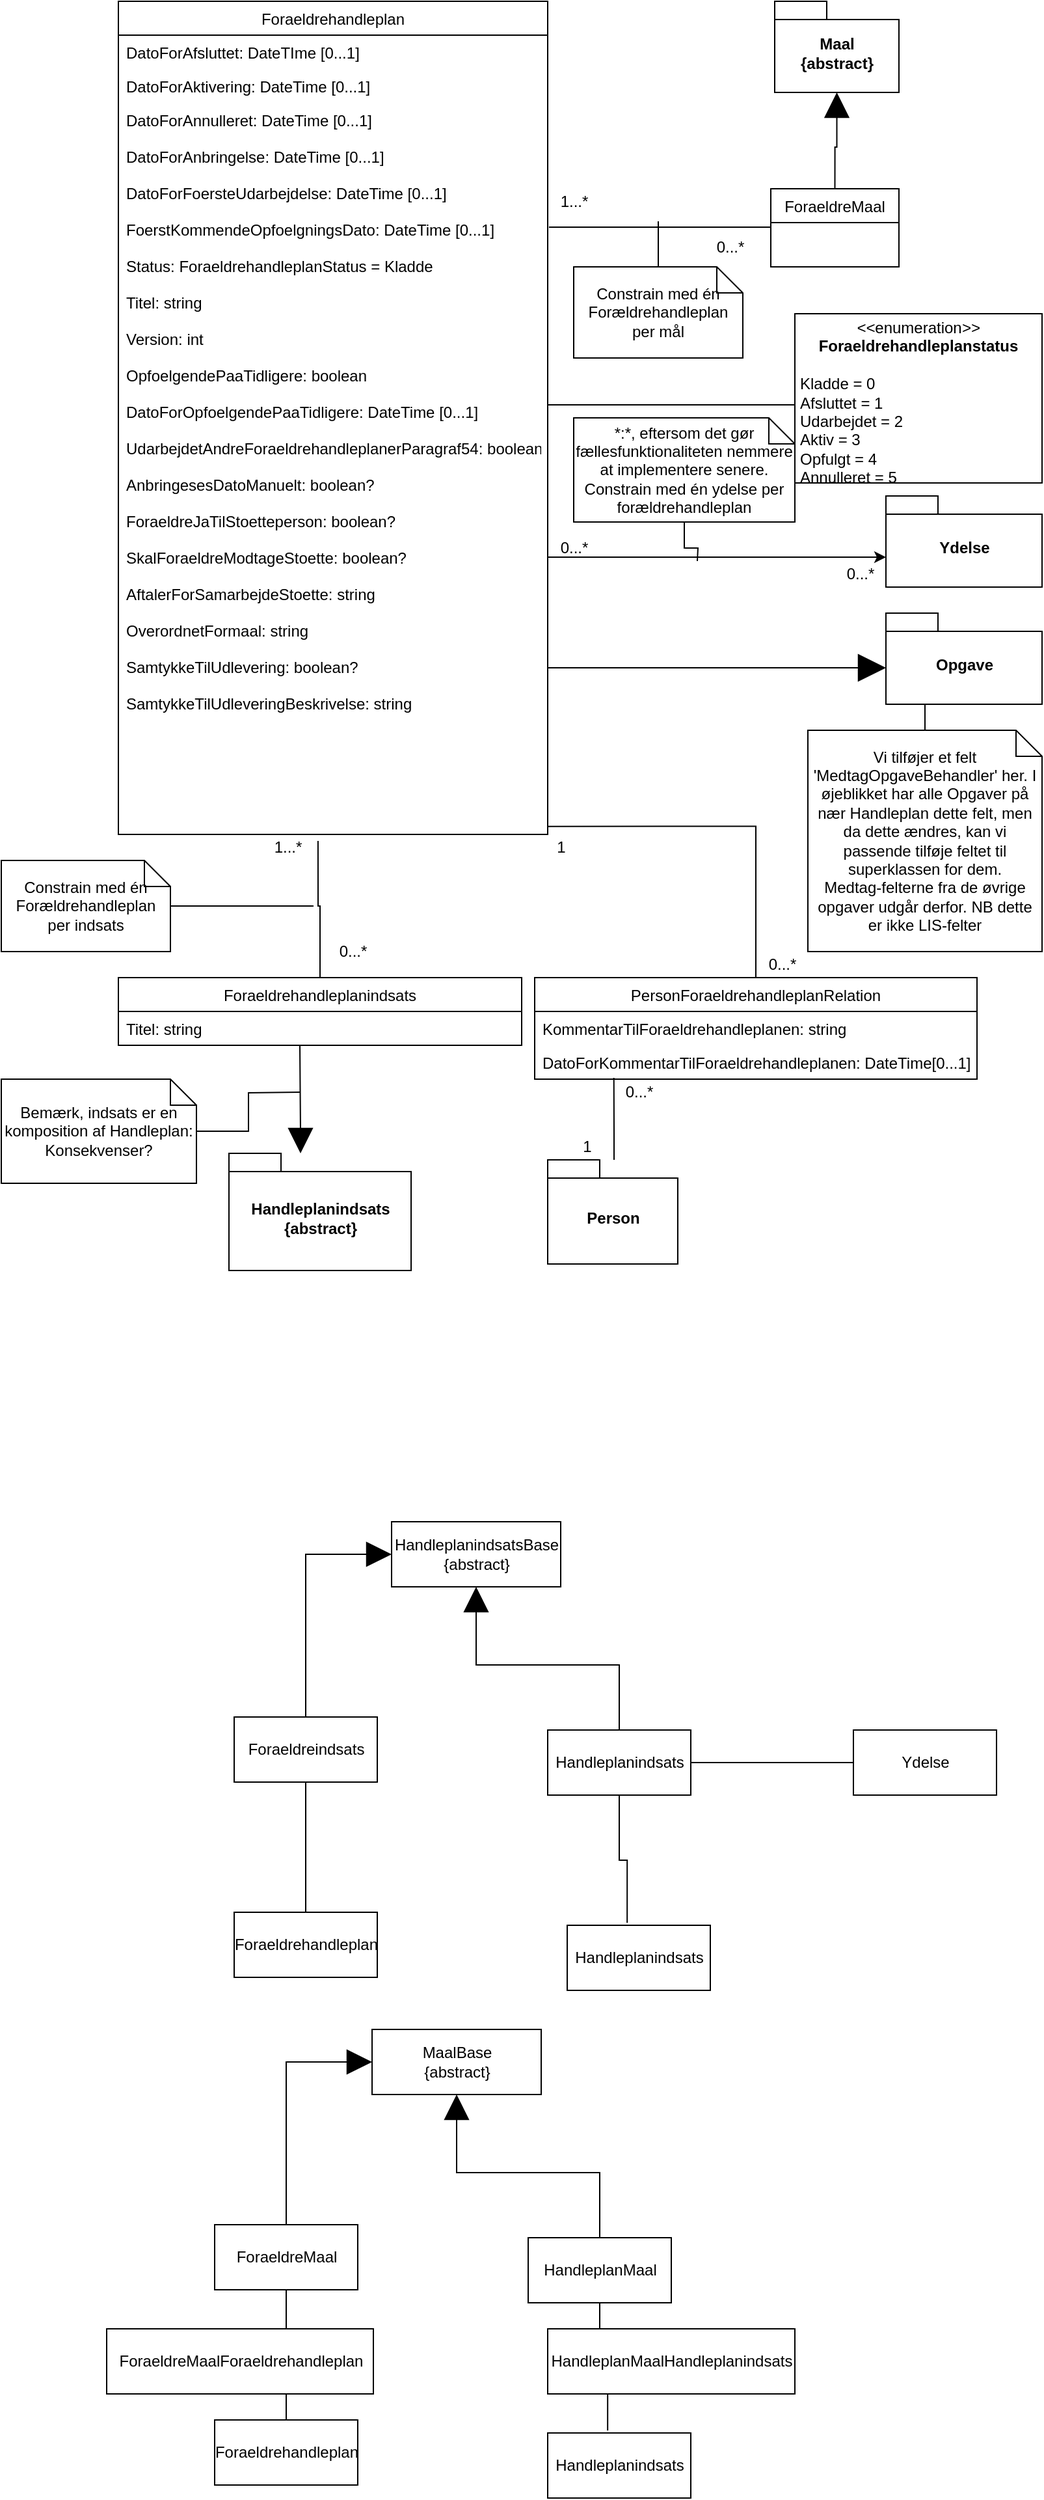 <mxfile version="13.10.6" type="github">
  <diagram id="C5RBs43oDa-KdzZeNtuy" name="Page-1">
    <mxGraphModel dx="1422" dy="753" grid="1" gridSize="10" guides="1" tooltips="1" connect="1" arrows="1" fold="1" page="1" pageScale="1" pageWidth="827" pageHeight="1169" math="0" shadow="0">
      <root>
        <mxCell id="WIyWlLk6GJQsqaUBKTNV-0" />
        <mxCell id="WIyWlLk6GJQsqaUBKTNV-1" parent="WIyWlLk6GJQsqaUBKTNV-0" />
        <mxCell id="zkfFHV4jXpPFQw0GAbJ--0" value="Foraeldrehandleplan" style="swimlane;fontStyle=0;align=center;verticalAlign=top;childLayout=stackLayout;horizontal=1;startSize=26;horizontalStack=0;resizeParent=1;resizeLast=0;collapsible=1;marginBottom=0;rounded=0;shadow=0;strokeWidth=1;" parent="WIyWlLk6GJQsqaUBKTNV-1" vertex="1">
          <mxGeometry x="110" y="72" width="330" height="640" as="geometry">
            <mxRectangle x="230" y="140" width="160" height="26" as="alternateBounds" />
          </mxGeometry>
        </mxCell>
        <mxCell id="zkfFHV4jXpPFQw0GAbJ--1" value="DatoForAfsluttet: DateTIme [0...1]" style="text;align=left;verticalAlign=top;spacingLeft=4;spacingRight=4;overflow=hidden;rotatable=0;points=[[0,0.5],[1,0.5]];portConstraint=eastwest;" parent="zkfFHV4jXpPFQw0GAbJ--0" vertex="1">
          <mxGeometry y="26" width="330" height="26" as="geometry" />
        </mxCell>
        <mxCell id="zkfFHV4jXpPFQw0GAbJ--2" value="DatoForAktivering: DateTime [0...1]" style="text;align=left;verticalAlign=top;spacingLeft=4;spacingRight=4;overflow=hidden;rotatable=0;points=[[0,0.5],[1,0.5]];portConstraint=eastwest;rounded=0;shadow=0;html=0;" parent="zkfFHV4jXpPFQw0GAbJ--0" vertex="1">
          <mxGeometry y="52" width="330" height="26" as="geometry" />
        </mxCell>
        <mxCell id="zkfFHV4jXpPFQw0GAbJ--3" value="DatoForAnnulleret: DateTime [0...1]&#xa;&#xa;DatoForAnbringelse: DateTime [0...1]&#xa;&#xa;DatoForFoersteUdarbejdelse: DateTime [0...1]&#xa;&#xa;FoerstKommendeOpfoelgningsDato: DateTime [0...1]&#xa;&#xa;Status: ForaeldrehandleplanStatus = Kladde&#xa;&#xa;Titel: string&#xa;&#xa;Version: int&#xa;&#xa;OpfoelgendePaaTidligere: boolean&#xa;&#xa;DatoForOpfoelgendePaaTidligere: DateTime [0...1]&#xa;&#xa;UdarbejdetAndreForaeldrehandleplanerParagraf54: boolean&#xa;&#xa;AnbringesesDatoManuelt: boolean?&#xa;&#xa;ForaeldreJaTilStoetteperson: boolean?&#xa;&#xa;SkalForaeldreModtageStoette: boolean?&#xa;&#xa;AftalerForSamarbejdeStoette: string&#xa;&#xa;OverordnetFormaal: string&#xa;&#xa;SamtykkeTilUdlevering: boolean?&#xa;&#xa;SamtykkeTilUdleveringBeskrivelse: string&#xa;&#xa;" style="text;align=left;verticalAlign=top;spacingLeft=4;spacingRight=4;overflow=hidden;rotatable=0;points=[[0,0.5],[1,0.5]];portConstraint=eastwest;rounded=0;shadow=0;html=0;" parent="zkfFHV4jXpPFQw0GAbJ--0" vertex="1">
          <mxGeometry y="78" width="330" height="562" as="geometry" />
        </mxCell>
        <mxCell id="28fEjChyB_LKOJg9PjXu-5" value="0...*" style="text;html=1;align=center;verticalAlign=middle;resizable=0;points=[];autosize=1;" parent="WIyWlLk6GJQsqaUBKTNV-1" vertex="1">
          <mxGeometry x="560" y="251" width="40" height="20" as="geometry" />
        </mxCell>
        <mxCell id="28fEjChyB_LKOJg9PjXu-8" style="edgeStyle=orthogonalEdgeStyle;rounded=0;orthogonalLoop=1;jettySize=auto;html=1;entryX=1;entryY=0.75;entryDx=0;entryDy=0;endArrow=none;endFill=0;" parent="WIyWlLk6GJQsqaUBKTNV-1" source="28fEjChyB_LKOJg9PjXu-7" target="zkfFHV4jXpPFQw0GAbJ--0" edge="1">
          <mxGeometry relative="1" as="geometry">
            <Array as="points">
              <mxPoint x="440" y="382" />
            </Array>
          </mxGeometry>
        </mxCell>
        <mxCell id="28fEjChyB_LKOJg9PjXu-7" value="&lt;p style=&quot;margin: 0px ; margin-top: 4px ; text-align: center&quot;&gt;&lt;i&gt;&amp;lt;&amp;lt;&lt;/i&gt;enumeration&lt;i&gt;&amp;gt;&amp;gt;&lt;/i&gt;&lt;br&gt;&lt;/p&gt;&lt;b&gt;&lt;div style=&quot;text-align: center&quot;&gt;&lt;b&gt;Foraeldrehandleplanstatus&lt;/b&gt;&lt;/div&gt;&lt;/b&gt;&lt;p style=&quot;margin: 0px ; margin-left: 4px&quot;&gt;&lt;br&gt;&lt;/p&gt;&lt;p style=&quot;margin: 0px ; margin-left: 4px&quot;&gt;Kladde = 0&lt;br&gt;Afsluttet = 1&lt;/p&gt;&lt;p style=&quot;margin: 0px ; margin-left: 4px&quot;&gt;Udarbejdet = 2&lt;/p&gt;&lt;p style=&quot;margin: 0px ; margin-left: 4px&quot;&gt;Aktiv = 3&lt;/p&gt;&lt;p style=&quot;margin: 0px ; margin-left: 4px&quot;&gt;Opfulgt = 4&lt;/p&gt;&lt;p style=&quot;margin: 0px ; margin-left: 4px&quot;&gt;Annulleret = 5&lt;/p&gt;&lt;hr size=&quot;1&quot;&gt;&lt;p style=&quot;margin: 0px ; margin-left: 4px&quot;&gt;&lt;br&gt;&lt;/p&gt;" style="verticalAlign=top;align=left;overflow=fill;fontSize=12;fontFamily=Helvetica;html=1;" parent="WIyWlLk6GJQsqaUBKTNV-1" vertex="1">
          <mxGeometry x="630" y="312" width="190" height="130" as="geometry" />
        </mxCell>
        <mxCell id="RDVD3dFAGIyzIFyo6bfh-10" style="edgeStyle=orthogonalEdgeStyle;rounded=0;orthogonalLoop=1;jettySize=auto;html=1;entryX=0.465;entryY=1.009;entryDx=0;entryDy=0;entryPerimeter=0;startArrow=none;startFill=0;startSize=17;endArrow=none;endFill=0;targetPerimeterSpacing=0;" edge="1" parent="WIyWlLk6GJQsqaUBKTNV-1" source="28fEjChyB_LKOJg9PjXu-9" target="zkfFHV4jXpPFQw0GAbJ--3">
          <mxGeometry relative="1" as="geometry">
            <Array as="points">
              <mxPoint x="265" y="767" />
              <mxPoint x="263" y="767" />
            </Array>
          </mxGeometry>
        </mxCell>
        <mxCell id="28fEjChyB_LKOJg9PjXu-9" value="Foraeldrehandleplanindsats" style="swimlane;fontStyle=0;childLayout=stackLayout;horizontal=1;startSize=26;fillColor=none;horizontalStack=0;resizeParent=1;resizeParentMax=0;resizeLast=0;collapsible=1;marginBottom=0;" parent="WIyWlLk6GJQsqaUBKTNV-1" vertex="1">
          <mxGeometry x="110" y="822" width="310" height="52" as="geometry" />
        </mxCell>
        <mxCell id="28fEjChyB_LKOJg9PjXu-11" value="Titel: string" style="text;strokeColor=none;fillColor=none;align=left;verticalAlign=top;spacingLeft=4;spacingRight=4;overflow=hidden;rotatable=0;points=[[0,0.5],[1,0.5]];portConstraint=eastwest;" parent="28fEjChyB_LKOJg9PjXu-9" vertex="1">
          <mxGeometry y="26" width="310" height="26" as="geometry" />
        </mxCell>
        <mxCell id="28fEjChyB_LKOJg9PjXu-13" value="Ydelse" style="shape=folder;fontStyle=1;spacingTop=10;tabWidth=40;tabHeight=14;tabPosition=left;html=1;" parent="WIyWlLk6GJQsqaUBKTNV-1" vertex="1">
          <mxGeometry x="700" y="452" width="120" height="70" as="geometry" />
        </mxCell>
        <mxCell id="28fEjChyB_LKOJg9PjXu-15" style="edgeStyle=orthogonalEdgeStyle;rounded=0;orthogonalLoop=1;jettySize=auto;html=1;endArrow=classic;endFill=1;entryX=0;entryY=0;entryDx=0;entryDy=47;entryPerimeter=0;" parent="WIyWlLk6GJQsqaUBKTNV-1" target="28fEjChyB_LKOJg9PjXu-13" edge="1">
          <mxGeometry relative="1" as="geometry">
            <mxPoint x="440" y="499" as="sourcePoint" />
            <mxPoint x="619" y="502" as="targetPoint" />
            <Array as="points">
              <mxPoint x="470" y="499" />
              <mxPoint x="470" y="499" />
            </Array>
          </mxGeometry>
        </mxCell>
        <mxCell id="28fEjChyB_LKOJg9PjXu-16" value="0...*" style="text;html=1;align=center;verticalAlign=middle;resizable=0;points=[];autosize=1;" parent="WIyWlLk6GJQsqaUBKTNV-1" vertex="1">
          <mxGeometry x="440" y="482" width="40" height="20" as="geometry" />
        </mxCell>
        <mxCell id="28fEjChyB_LKOJg9PjXu-17" value="0...*" style="text;html=1;align=center;verticalAlign=middle;resizable=0;points=[];autosize=1;" parent="WIyWlLk6GJQsqaUBKTNV-1" vertex="1">
          <mxGeometry x="660" y="502" width="40" height="20" as="geometry" />
        </mxCell>
        <mxCell id="28fEjChyB_LKOJg9PjXu-23" value="0...*" style="text;html=1;align=center;verticalAlign=middle;resizable=0;points=[];autosize=1;" parent="WIyWlLk6GJQsqaUBKTNV-1" vertex="1">
          <mxGeometry x="270" y="792" width="40" height="20" as="geometry" />
        </mxCell>
        <mxCell id="9ykUOfUkJz-qrRqov1TA-15" style="edgeStyle=orthogonalEdgeStyle;rounded=0;orthogonalLoop=1;jettySize=auto;html=1;entryX=1;entryY=0.989;entryDx=0;entryDy=0;entryPerimeter=0;endArrow=none;endFill=0;strokeColor=#000000;" parent="WIyWlLk6GJQsqaUBKTNV-1" source="9ykUOfUkJz-qrRqov1TA-0" target="zkfFHV4jXpPFQw0GAbJ--3" edge="1">
          <mxGeometry relative="1" as="geometry" />
        </mxCell>
        <mxCell id="9ykUOfUkJz-qrRqov1TA-0" value="PersonForaeldrehandleplanRelation" style="swimlane;fontStyle=0;childLayout=stackLayout;horizontal=1;startSize=26;fillColor=none;horizontalStack=0;resizeParent=1;resizeParentMax=0;resizeLast=0;collapsible=1;marginBottom=0;" parent="WIyWlLk6GJQsqaUBKTNV-1" vertex="1">
          <mxGeometry x="430" y="822" width="340" height="78" as="geometry" />
        </mxCell>
        <mxCell id="9ykUOfUkJz-qrRqov1TA-1" value="KommentarTilForaeldrehandleplanen: string" style="text;strokeColor=none;fillColor=none;align=left;verticalAlign=top;spacingLeft=4;spacingRight=4;overflow=hidden;rotatable=0;points=[[0,0.5],[1,0.5]];portConstraint=eastwest;" parent="9ykUOfUkJz-qrRqov1TA-0" vertex="1">
          <mxGeometry y="26" width="340" height="26" as="geometry" />
        </mxCell>
        <mxCell id="9ykUOfUkJz-qrRqov1TA-2" value="DatoForKommentarTilForaeldrehandleplanen: DateTime[0...1]" style="text;strokeColor=none;fillColor=none;align=left;verticalAlign=top;spacingLeft=4;spacingRight=4;overflow=hidden;rotatable=0;points=[[0,0.5],[1,0.5]];portConstraint=eastwest;" parent="9ykUOfUkJz-qrRqov1TA-0" vertex="1">
          <mxGeometry y="52" width="340" height="26" as="geometry" />
        </mxCell>
        <mxCell id="9ykUOfUkJz-qrRqov1TA-12" style="edgeStyle=orthogonalEdgeStyle;rounded=0;orthogonalLoop=1;jettySize=auto;html=1;entryX=0.179;entryY=0.962;entryDx=0;entryDy=0;entryPerimeter=0;strokeColor=#000000;endArrow=none;endFill=0;" parent="WIyWlLk6GJQsqaUBKTNV-1" source="9ykUOfUkJz-qrRqov1TA-9" target="9ykUOfUkJz-qrRqov1TA-2" edge="1">
          <mxGeometry relative="1" as="geometry">
            <Array as="points">
              <mxPoint x="491" y="942" />
              <mxPoint x="491" y="942" />
            </Array>
          </mxGeometry>
        </mxCell>
        <mxCell id="9ykUOfUkJz-qrRqov1TA-9" value="Person" style="shape=folder;fontStyle=1;spacingTop=10;tabWidth=40;tabHeight=14;tabPosition=left;html=1;" parent="WIyWlLk6GJQsqaUBKTNV-1" vertex="1">
          <mxGeometry x="440" y="962" width="100" height="80" as="geometry" />
        </mxCell>
        <mxCell id="9ykUOfUkJz-qrRqov1TA-13" value="0...*" style="text;html=1;align=center;verticalAlign=middle;resizable=0;points=[];autosize=1;" parent="WIyWlLk6GJQsqaUBKTNV-1" vertex="1">
          <mxGeometry x="490" y="900" width="40" height="20" as="geometry" />
        </mxCell>
        <mxCell id="9ykUOfUkJz-qrRqov1TA-14" value="1" style="text;html=1;align=center;verticalAlign=middle;resizable=0;points=[];autosize=1;" parent="WIyWlLk6GJQsqaUBKTNV-1" vertex="1">
          <mxGeometry x="460" y="942" width="20" height="20" as="geometry" />
        </mxCell>
        <mxCell id="9ykUOfUkJz-qrRqov1TA-16" value="0...*" style="text;html=1;align=center;verticalAlign=middle;resizable=0;points=[];autosize=1;" parent="WIyWlLk6GJQsqaUBKTNV-1" vertex="1">
          <mxGeometry x="600" y="802" width="40" height="20" as="geometry" />
        </mxCell>
        <mxCell id="9ykUOfUkJz-qrRqov1TA-17" value="1" style="text;html=1;align=center;verticalAlign=middle;resizable=0;points=[];autosize=1;" parent="WIyWlLk6GJQsqaUBKTNV-1" vertex="1">
          <mxGeometry x="440" y="712" width="20" height="20" as="geometry" />
        </mxCell>
        <mxCell id="9ykUOfUkJz-qrRqov1TA-18" value="Opgave" style="shape=folder;fontStyle=1;spacingTop=10;tabWidth=40;tabHeight=14;tabPosition=left;html=1;" parent="WIyWlLk6GJQsqaUBKTNV-1" vertex="1">
          <mxGeometry x="700" y="542" width="120" height="70" as="geometry" />
        </mxCell>
        <mxCell id="9ykUOfUkJz-qrRqov1TA-20" style="edgeStyle=orthogonalEdgeStyle;rounded=0;orthogonalLoop=1;jettySize=auto;html=1;entryX=0;entryY=0;entryDx=0;entryDy=42;entryPerimeter=0;endArrow=block;endFill=1;strokeColor=#000000;endSize=19;" parent="WIyWlLk6GJQsqaUBKTNV-1" source="zkfFHV4jXpPFQw0GAbJ--3" target="9ykUOfUkJz-qrRqov1TA-18" edge="1">
          <mxGeometry relative="1" as="geometry">
            <Array as="points">
              <mxPoint x="490" y="584" />
              <mxPoint x="490" y="584" />
            </Array>
          </mxGeometry>
        </mxCell>
        <mxCell id="9ykUOfUkJz-qrRqov1TA-22" style="edgeStyle=orthogonalEdgeStyle;rounded=0;orthogonalLoop=1;jettySize=auto;html=1;entryX=0.5;entryY=1;entryDx=0;entryDy=0;entryPerimeter=0;startSize=20;endArrow=none;endFill=0;endSize=9;strokeColor=#000000;" parent="WIyWlLk6GJQsqaUBKTNV-1" source="9ykUOfUkJz-qrRqov1TA-21" target="9ykUOfUkJz-qrRqov1TA-18" edge="1">
          <mxGeometry relative="1" as="geometry" />
        </mxCell>
        <mxCell id="9ykUOfUkJz-qrRqov1TA-21" value="Vi tilføjer et felt &#39;MedtagOpgaveBehandler&#39; her. I øjeblikket har alle Opgaver på nær Handleplan dette felt, men da dette ændres, kan vi passende tilføje feltet til superklassen for dem.&lt;br&gt;Medtag-felterne fra de øvrige opgaver udgår derfor. NB dette er ikke LIS-felter" style="shape=note;size=20;whiteSpace=wrap;html=1;" parent="WIyWlLk6GJQsqaUBKTNV-1" vertex="1">
          <mxGeometry x="640" y="632" width="180" height="170" as="geometry" />
        </mxCell>
        <mxCell id="RDVD3dFAGIyzIFyo6bfh-19" style="edgeStyle=orthogonalEdgeStyle;rounded=0;orthogonalLoop=1;jettySize=auto;html=1;entryX=0.5;entryY=0;entryDx=0;entryDy=0;startArrow=block;startFill=1;startSize=17;endArrow=none;endFill=0;targetPerimeterSpacing=0;" edge="1" parent="WIyWlLk6GJQsqaUBKTNV-1" source="u2CqwiWk5ftXd2ka0euZ-0" target="RDVD3dFAGIyzIFyo6bfh-0">
          <mxGeometry relative="1" as="geometry" />
        </mxCell>
        <mxCell id="u2CqwiWk5ftXd2ka0euZ-0" value="Maal&lt;br&gt;{abstract}" style="shape=folder;fontStyle=1;spacingTop=10;tabWidth=40;tabHeight=14;tabPosition=left;html=1;" parent="WIyWlLk6GJQsqaUBKTNV-1" vertex="1">
          <mxGeometry x="614.5" y="72" width="95.5" height="70" as="geometry" />
        </mxCell>
        <mxCell id="RDVD3dFAGIyzIFyo6bfh-12" style="edgeStyle=orthogonalEdgeStyle;rounded=0;orthogonalLoop=1;jettySize=auto;html=1;entryX=1.003;entryY=0.065;entryDx=0;entryDy=0;entryPerimeter=0;startArrow=none;startFill=0;startSize=17;endArrow=none;endFill=0;targetPerimeterSpacing=0;" edge="1" parent="WIyWlLk6GJQsqaUBKTNV-1" source="RDVD3dFAGIyzIFyo6bfh-0">
          <mxGeometry relative="1" as="geometry">
            <mxPoint x="440.99" y="245.53" as="targetPoint" />
          </mxGeometry>
        </mxCell>
        <mxCell id="RDVD3dFAGIyzIFyo6bfh-0" value="ForaeldreMaal" style="swimlane;fontStyle=0;childLayout=stackLayout;horizontal=1;startSize=26;fillColor=none;horizontalStack=0;resizeParent=1;resizeParentMax=0;resizeLast=0;collapsible=1;marginBottom=0;" vertex="1" parent="WIyWlLk6GJQsqaUBKTNV-1">
          <mxGeometry x="611.5" y="216" width="98.5" height="60" as="geometry" />
        </mxCell>
        <mxCell id="RDVD3dFAGIyzIFyo6bfh-7" style="edgeStyle=orthogonalEdgeStyle;rounded=0;orthogonalLoop=1;jettySize=auto;html=1;startArrow=none;startFill=0;startSize=17;endArrow=none;endFill=0;targetPerimeterSpacing=0;" edge="1" parent="WIyWlLk6GJQsqaUBKTNV-1" source="RDVD3dFAGIyzIFyo6bfh-5">
          <mxGeometry relative="1" as="geometry">
            <mxPoint x="555" y="502" as="targetPoint" />
          </mxGeometry>
        </mxCell>
        <mxCell id="RDVD3dFAGIyzIFyo6bfh-5" value="*:*, eftersom det gør fællesfunktionaliteten nemmere at implementere senere. Constrain med én ydelse per forældrehandleplan" style="shape=note;size=20;whiteSpace=wrap;html=1;" vertex="1" parent="WIyWlLk6GJQsqaUBKTNV-1">
          <mxGeometry x="460" y="392" width="170" height="80" as="geometry" />
        </mxCell>
        <mxCell id="RDVD3dFAGIyzIFyo6bfh-9" style="edgeStyle=orthogonalEdgeStyle;rounded=0;orthogonalLoop=1;jettySize=auto;html=1;entryX=0.45;entryY=0.98;entryDx=0;entryDy=0;entryPerimeter=0;startArrow=block;startFill=1;startSize=17;endArrow=none;endFill=0;targetPerimeterSpacing=0;" edge="1" parent="WIyWlLk6GJQsqaUBKTNV-1" source="RDVD3dFAGIyzIFyo6bfh-8" target="28fEjChyB_LKOJg9PjXu-11">
          <mxGeometry relative="1" as="geometry">
            <Array as="points">
              <mxPoint x="250" y="942" />
              <mxPoint x="250" y="942" />
            </Array>
          </mxGeometry>
        </mxCell>
        <mxCell id="RDVD3dFAGIyzIFyo6bfh-8" value="Handleplanindsats&lt;br&gt;{abstract}" style="shape=folder;fontStyle=1;spacingTop=10;tabWidth=40;tabHeight=14;tabPosition=left;html=1;" vertex="1" parent="WIyWlLk6GJQsqaUBKTNV-1">
          <mxGeometry x="195" y="957" width="140" height="90" as="geometry" />
        </mxCell>
        <mxCell id="RDVD3dFAGIyzIFyo6bfh-11" value="1...*" style="text;html=1;align=center;verticalAlign=middle;resizable=0;points=[];autosize=1;" vertex="1" parent="WIyWlLk6GJQsqaUBKTNV-1">
          <mxGeometry x="220" y="712" width="40" height="20" as="geometry" />
        </mxCell>
        <mxCell id="RDVD3dFAGIyzIFyo6bfh-13" value="1...*" style="text;html=1;align=center;verticalAlign=middle;resizable=0;points=[];autosize=1;" vertex="1" parent="WIyWlLk6GJQsqaUBKTNV-1">
          <mxGeometry x="440" y="216" width="40" height="20" as="geometry" />
        </mxCell>
        <mxCell id="RDVD3dFAGIyzIFyo6bfh-15" style="edgeStyle=orthogonalEdgeStyle;rounded=0;orthogonalLoop=1;jettySize=auto;html=1;startArrow=none;startFill=0;startSize=17;endArrow=none;endFill=0;targetPerimeterSpacing=0;" edge="1" parent="WIyWlLk6GJQsqaUBKTNV-1" source="RDVD3dFAGIyzIFyo6bfh-14">
          <mxGeometry relative="1" as="geometry">
            <mxPoint x="260" y="767" as="targetPoint" />
          </mxGeometry>
        </mxCell>
        <mxCell id="RDVD3dFAGIyzIFyo6bfh-14" value="Constrain med én Forældrehandleplan per indsats" style="shape=note;size=20;whiteSpace=wrap;html=1;" vertex="1" parent="WIyWlLk6GJQsqaUBKTNV-1">
          <mxGeometry x="20" y="732" width="130" height="70" as="geometry" />
        </mxCell>
        <mxCell id="RDVD3dFAGIyzIFyo6bfh-17" style="edgeStyle=orthogonalEdgeStyle;rounded=0;orthogonalLoop=1;jettySize=auto;html=1;startArrow=none;startFill=0;startSize=17;endArrow=none;endFill=0;targetPerimeterSpacing=0;" edge="1" parent="WIyWlLk6GJQsqaUBKTNV-1" source="RDVD3dFAGIyzIFyo6bfh-16">
          <mxGeometry relative="1" as="geometry">
            <mxPoint x="525" y="241" as="targetPoint" />
          </mxGeometry>
        </mxCell>
        <mxCell id="RDVD3dFAGIyzIFyo6bfh-16" value="Constrain med én Forældrehandleplan per mål" style="shape=note;size=20;whiteSpace=wrap;html=1;" vertex="1" parent="WIyWlLk6GJQsqaUBKTNV-1">
          <mxGeometry x="460" y="276" width="130" height="70" as="geometry" />
        </mxCell>
        <mxCell id="RDVD3dFAGIyzIFyo6bfh-20" style="edgeStyle=orthogonalEdgeStyle;rounded=0;orthogonalLoop=1;jettySize=auto;html=1;startArrow=none;startFill=0;startSize=17;endArrow=none;endFill=0;targetPerimeterSpacing=0;" edge="1" parent="WIyWlLk6GJQsqaUBKTNV-1" source="RDVD3dFAGIyzIFyo6bfh-18">
          <mxGeometry relative="1" as="geometry">
            <mxPoint x="250" y="910" as="targetPoint" />
          </mxGeometry>
        </mxCell>
        <mxCell id="RDVD3dFAGIyzIFyo6bfh-18" value="Bemærk, indsats er en komposition af Handleplan: Konsekvenser?" style="shape=note;size=20;whiteSpace=wrap;html=1;" vertex="1" parent="WIyWlLk6GJQsqaUBKTNV-1">
          <mxGeometry x="20" y="900" width="150" height="80" as="geometry" />
        </mxCell>
        <mxCell id="RDVD3dFAGIyzIFyo6bfh-26" style="edgeStyle=orthogonalEdgeStyle;rounded=0;orthogonalLoop=1;jettySize=auto;html=1;entryX=0.5;entryY=0;entryDx=0;entryDy=0;startArrow=block;startFill=1;startSize=17;endArrow=none;endFill=0;targetPerimeterSpacing=0;" edge="1" parent="WIyWlLk6GJQsqaUBKTNV-1" source="RDVD3dFAGIyzIFyo6bfh-21" target="RDVD3dFAGIyzIFyo6bfh-22">
          <mxGeometry relative="1" as="geometry" />
        </mxCell>
        <mxCell id="RDVD3dFAGIyzIFyo6bfh-27" style="edgeStyle=orthogonalEdgeStyle;rounded=0;orthogonalLoop=1;jettySize=auto;html=1;entryX=0.5;entryY=0;entryDx=0;entryDy=0;startArrow=block;startFill=1;startSize=17;endArrow=none;endFill=0;targetPerimeterSpacing=0;" edge="1" parent="WIyWlLk6GJQsqaUBKTNV-1" source="RDVD3dFAGIyzIFyo6bfh-21" target="RDVD3dFAGIyzIFyo6bfh-23">
          <mxGeometry relative="1" as="geometry" />
        </mxCell>
        <mxCell id="RDVD3dFAGIyzIFyo6bfh-21" value="HandleplanindsatsBase&lt;br&gt;{abstract}" style="html=1;" vertex="1" parent="WIyWlLk6GJQsqaUBKTNV-1">
          <mxGeometry x="320" y="1240" width="130" height="50" as="geometry" />
        </mxCell>
        <mxCell id="RDVD3dFAGIyzIFyo6bfh-29" style="edgeStyle=orthogonalEdgeStyle;rounded=0;orthogonalLoop=1;jettySize=auto;html=1;entryX=0.5;entryY=0;entryDx=0;entryDy=0;startArrow=none;startFill=0;startSize=17;endArrow=none;endFill=0;targetPerimeterSpacing=0;" edge="1" parent="WIyWlLk6GJQsqaUBKTNV-1" source="RDVD3dFAGIyzIFyo6bfh-22" target="RDVD3dFAGIyzIFyo6bfh-24">
          <mxGeometry relative="1" as="geometry" />
        </mxCell>
        <mxCell id="RDVD3dFAGIyzIFyo6bfh-22" value="Foraeldreindsats" style="html=1;" vertex="1" parent="WIyWlLk6GJQsqaUBKTNV-1">
          <mxGeometry x="199" y="1390" width="110" height="50" as="geometry" />
        </mxCell>
        <mxCell id="RDVD3dFAGIyzIFyo6bfh-28" style="edgeStyle=orthogonalEdgeStyle;rounded=0;orthogonalLoop=1;jettySize=auto;html=1;entryX=0.419;entryY=-0.038;entryDx=0;entryDy=0;entryPerimeter=0;startArrow=none;startFill=0;startSize=17;endArrow=none;endFill=0;targetPerimeterSpacing=0;" edge="1" parent="WIyWlLk6GJQsqaUBKTNV-1" source="RDVD3dFAGIyzIFyo6bfh-23" target="RDVD3dFAGIyzIFyo6bfh-25">
          <mxGeometry relative="1" as="geometry" />
        </mxCell>
        <mxCell id="RDVD3dFAGIyzIFyo6bfh-23" value="Handleplanindsats" style="html=1;" vertex="1" parent="WIyWlLk6GJQsqaUBKTNV-1">
          <mxGeometry x="440" y="1400" width="110" height="50" as="geometry" />
        </mxCell>
        <mxCell id="RDVD3dFAGIyzIFyo6bfh-24" value="Foraeldrehandleplan" style="html=1;" vertex="1" parent="WIyWlLk6GJQsqaUBKTNV-1">
          <mxGeometry x="199" y="1540" width="110" height="50" as="geometry" />
        </mxCell>
        <mxCell id="RDVD3dFAGIyzIFyo6bfh-25" value="Handleplanindsats" style="html=1;" vertex="1" parent="WIyWlLk6GJQsqaUBKTNV-1">
          <mxGeometry x="455" y="1550" width="110" height="50" as="geometry" />
        </mxCell>
        <mxCell id="RDVD3dFAGIyzIFyo6bfh-30" style="edgeStyle=orthogonalEdgeStyle;rounded=0;orthogonalLoop=1;jettySize=auto;html=1;entryX=0.5;entryY=0;entryDx=0;entryDy=0;startArrow=block;startFill=1;startSize=17;endArrow=none;endFill=0;targetPerimeterSpacing=0;" edge="1" parent="WIyWlLk6GJQsqaUBKTNV-1" source="RDVD3dFAGIyzIFyo6bfh-32" target="RDVD3dFAGIyzIFyo6bfh-34">
          <mxGeometry relative="1" as="geometry" />
        </mxCell>
        <mxCell id="RDVD3dFAGIyzIFyo6bfh-31" style="edgeStyle=orthogonalEdgeStyle;rounded=0;orthogonalLoop=1;jettySize=auto;html=1;entryX=0.5;entryY=0;entryDx=0;entryDy=0;startArrow=block;startFill=1;startSize=17;endArrow=none;endFill=0;targetPerimeterSpacing=0;" edge="1" parent="WIyWlLk6GJQsqaUBKTNV-1" source="RDVD3dFAGIyzIFyo6bfh-32" target="RDVD3dFAGIyzIFyo6bfh-36">
          <mxGeometry relative="1" as="geometry" />
        </mxCell>
        <mxCell id="RDVD3dFAGIyzIFyo6bfh-32" value="MaalBase&lt;br&gt;{abstract}" style="html=1;" vertex="1" parent="WIyWlLk6GJQsqaUBKTNV-1">
          <mxGeometry x="305" y="1630" width="130" height="50" as="geometry" />
        </mxCell>
        <mxCell id="RDVD3dFAGIyzIFyo6bfh-33" style="edgeStyle=orthogonalEdgeStyle;rounded=0;orthogonalLoop=1;jettySize=auto;html=1;entryX=0.5;entryY=0;entryDx=0;entryDy=0;startArrow=none;startFill=0;startSize=17;endArrow=none;endFill=0;targetPerimeterSpacing=0;" edge="1" parent="WIyWlLk6GJQsqaUBKTNV-1" source="RDVD3dFAGIyzIFyo6bfh-34" target="RDVD3dFAGIyzIFyo6bfh-37">
          <mxGeometry relative="1" as="geometry" />
        </mxCell>
        <mxCell id="RDVD3dFAGIyzIFyo6bfh-34" value="ForaeldreMaal" style="html=1;" vertex="1" parent="WIyWlLk6GJQsqaUBKTNV-1">
          <mxGeometry x="184" y="1780" width="110" height="50" as="geometry" />
        </mxCell>
        <mxCell id="RDVD3dFAGIyzIFyo6bfh-35" style="edgeStyle=orthogonalEdgeStyle;rounded=0;orthogonalLoop=1;jettySize=auto;html=1;entryX=0.419;entryY=-0.038;entryDx=0;entryDy=0;entryPerimeter=0;startArrow=none;startFill=0;startSize=17;endArrow=none;endFill=0;targetPerimeterSpacing=0;" edge="1" parent="WIyWlLk6GJQsqaUBKTNV-1" source="RDVD3dFAGIyzIFyo6bfh-36" target="RDVD3dFAGIyzIFyo6bfh-38">
          <mxGeometry relative="1" as="geometry" />
        </mxCell>
        <mxCell id="RDVD3dFAGIyzIFyo6bfh-36" value="HandleplanMaal" style="html=1;" vertex="1" parent="WIyWlLk6GJQsqaUBKTNV-1">
          <mxGeometry x="425" y="1790" width="110" height="50" as="geometry" />
        </mxCell>
        <mxCell id="RDVD3dFAGIyzIFyo6bfh-37" value="Foraeldrehandleplan" style="html=1;" vertex="1" parent="WIyWlLk6GJQsqaUBKTNV-1">
          <mxGeometry x="184" y="1930" width="110" height="50" as="geometry" />
        </mxCell>
        <mxCell id="RDVD3dFAGIyzIFyo6bfh-38" value="Handleplanindsats" style="html=1;" vertex="1" parent="WIyWlLk6GJQsqaUBKTNV-1">
          <mxGeometry x="440" y="1940" width="110" height="50" as="geometry" />
        </mxCell>
        <mxCell id="RDVD3dFAGIyzIFyo6bfh-40" style="edgeStyle=orthogonalEdgeStyle;rounded=0;orthogonalLoop=1;jettySize=auto;html=1;entryX=1;entryY=0.5;entryDx=0;entryDy=0;startArrow=none;startFill=0;startSize=17;endArrow=none;endFill=0;targetPerimeterSpacing=0;" edge="1" parent="WIyWlLk6GJQsqaUBKTNV-1" source="RDVD3dFAGIyzIFyo6bfh-39" target="RDVD3dFAGIyzIFyo6bfh-23">
          <mxGeometry relative="1" as="geometry" />
        </mxCell>
        <mxCell id="RDVD3dFAGIyzIFyo6bfh-39" value="Ydelse" style="html=1;" vertex="1" parent="WIyWlLk6GJQsqaUBKTNV-1">
          <mxGeometry x="675" y="1400" width="110" height="50" as="geometry" />
        </mxCell>
        <mxCell id="RDVD3dFAGIyzIFyo6bfh-41" value="ForaeldreMaalForaeldrehandleplan" style="html=1;" vertex="1" parent="WIyWlLk6GJQsqaUBKTNV-1">
          <mxGeometry x="101" y="1860" width="205" height="50" as="geometry" />
        </mxCell>
        <mxCell id="RDVD3dFAGIyzIFyo6bfh-42" value="HandleplanMaalHandleplanindsats" style="html=1;" vertex="1" parent="WIyWlLk6GJQsqaUBKTNV-1">
          <mxGeometry x="440" y="1860" width="190" height="50" as="geometry" />
        </mxCell>
      </root>
    </mxGraphModel>
  </diagram>
</mxfile>
